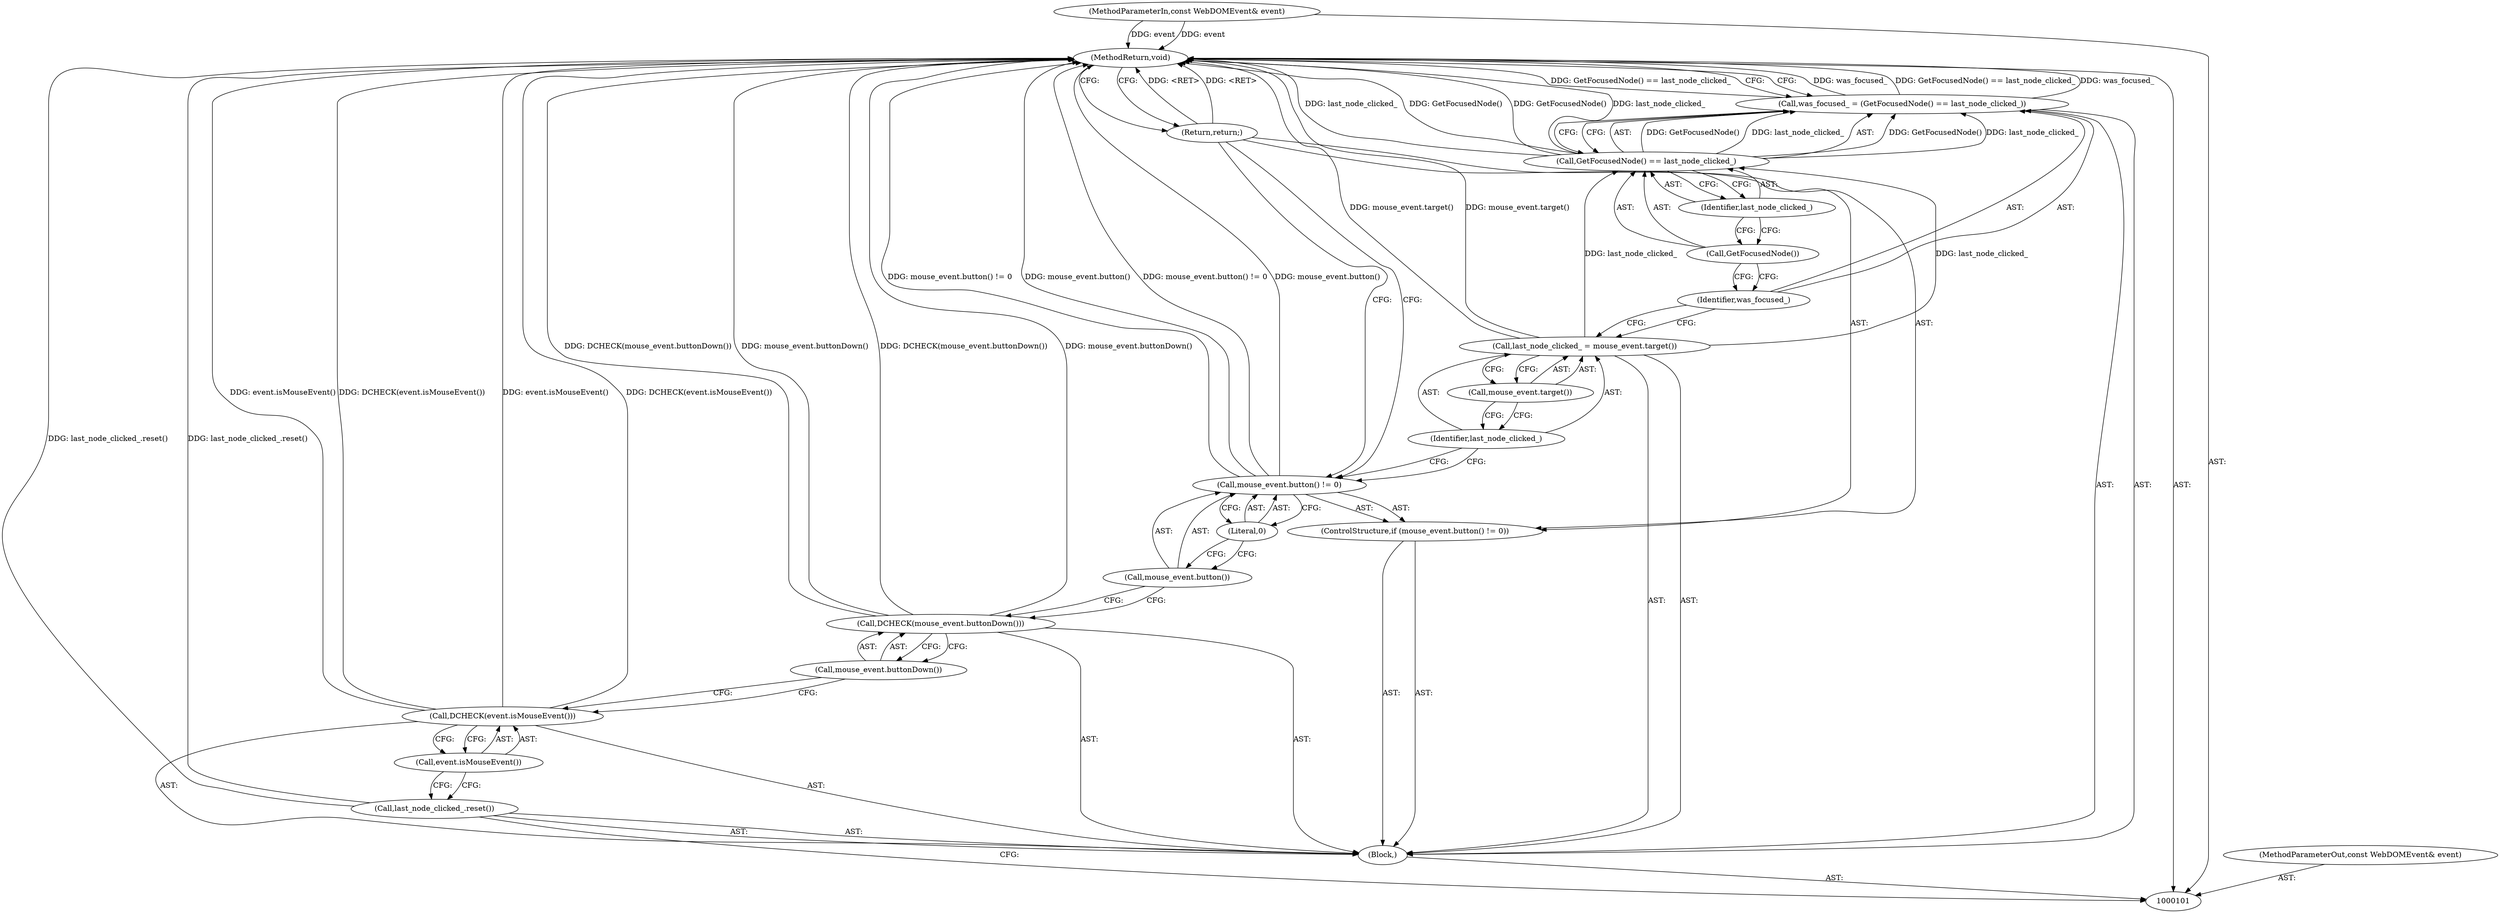 digraph "1_Chrome_1a5af201a654bf80ce1bd6721b31a97311ae67a6" {
"1000122" [label="(MethodReturn,void)"];
"1000102" [label="(MethodParameterIn,const WebDOMEvent& event)"];
"1000165" [label="(MethodParameterOut,const WebDOMEvent& event)"];
"1000103" [label="(Block,)"];
"1000114" [label="(Call,last_node_clicked_ = mouse_event.target())"];
"1000115" [label="(Identifier,last_node_clicked_)"];
"1000116" [label="(Call,mouse_event.target())"];
"1000119" [label="(Call,GetFocusedNode() == last_node_clicked_)"];
"1000120" [label="(Call,GetFocusedNode())"];
"1000117" [label="(Call,was_focused_ = (GetFocusedNode() == last_node_clicked_))"];
"1000118" [label="(Identifier,was_focused_)"];
"1000121" [label="(Identifier,last_node_clicked_)"];
"1000104" [label="(Call,last_node_clicked_.reset())"];
"1000105" [label="(Call,DCHECK(event.isMouseEvent()))"];
"1000106" [label="(Call,event.isMouseEvent())"];
"1000108" [label="(Call,mouse_event.buttonDown())"];
"1000107" [label="(Call,DCHECK(mouse_event.buttonDown()))"];
"1000109" [label="(ControlStructure,if (mouse_event.button() != 0))"];
"1000112" [label="(Literal,0)"];
"1000110" [label="(Call,mouse_event.button() != 0)"];
"1000111" [label="(Call,mouse_event.button())"];
"1000113" [label="(Return,return;)"];
"1000122" -> "1000101"  [label="AST: "];
"1000122" -> "1000113"  [label="CFG: "];
"1000122" -> "1000117"  [label="CFG: "];
"1000107" -> "1000122"  [label="DDG: mouse_event.buttonDown()"];
"1000107" -> "1000122"  [label="DDG: DCHECK(mouse_event.buttonDown())"];
"1000104" -> "1000122"  [label="DDG: last_node_clicked_.reset()"];
"1000105" -> "1000122"  [label="DDG: DCHECK(event.isMouseEvent())"];
"1000105" -> "1000122"  [label="DDG: event.isMouseEvent()"];
"1000119" -> "1000122"  [label="DDG: last_node_clicked_"];
"1000119" -> "1000122"  [label="DDG: GetFocusedNode()"];
"1000117" -> "1000122"  [label="DDG: was_focused_"];
"1000117" -> "1000122"  [label="DDG: GetFocusedNode() == last_node_clicked_"];
"1000102" -> "1000122"  [label="DDG: event"];
"1000110" -> "1000122"  [label="DDG: mouse_event.button() != 0"];
"1000110" -> "1000122"  [label="DDG: mouse_event.button()"];
"1000114" -> "1000122"  [label="DDG: mouse_event.target()"];
"1000113" -> "1000122"  [label="DDG: <RET>"];
"1000102" -> "1000101"  [label="AST: "];
"1000102" -> "1000122"  [label="DDG: event"];
"1000165" -> "1000101"  [label="AST: "];
"1000103" -> "1000101"  [label="AST: "];
"1000104" -> "1000103"  [label="AST: "];
"1000105" -> "1000103"  [label="AST: "];
"1000107" -> "1000103"  [label="AST: "];
"1000109" -> "1000103"  [label="AST: "];
"1000114" -> "1000103"  [label="AST: "];
"1000117" -> "1000103"  [label="AST: "];
"1000114" -> "1000103"  [label="AST: "];
"1000114" -> "1000116"  [label="CFG: "];
"1000115" -> "1000114"  [label="AST: "];
"1000116" -> "1000114"  [label="AST: "];
"1000118" -> "1000114"  [label="CFG: "];
"1000114" -> "1000122"  [label="DDG: mouse_event.target()"];
"1000114" -> "1000119"  [label="DDG: last_node_clicked_"];
"1000115" -> "1000114"  [label="AST: "];
"1000115" -> "1000110"  [label="CFG: "];
"1000116" -> "1000115"  [label="CFG: "];
"1000116" -> "1000114"  [label="AST: "];
"1000116" -> "1000115"  [label="CFG: "];
"1000114" -> "1000116"  [label="CFG: "];
"1000119" -> "1000117"  [label="AST: "];
"1000119" -> "1000121"  [label="CFG: "];
"1000120" -> "1000119"  [label="AST: "];
"1000121" -> "1000119"  [label="AST: "];
"1000117" -> "1000119"  [label="CFG: "];
"1000119" -> "1000122"  [label="DDG: last_node_clicked_"];
"1000119" -> "1000122"  [label="DDG: GetFocusedNode()"];
"1000119" -> "1000117"  [label="DDG: GetFocusedNode()"];
"1000119" -> "1000117"  [label="DDG: last_node_clicked_"];
"1000114" -> "1000119"  [label="DDG: last_node_clicked_"];
"1000120" -> "1000119"  [label="AST: "];
"1000120" -> "1000118"  [label="CFG: "];
"1000121" -> "1000120"  [label="CFG: "];
"1000117" -> "1000103"  [label="AST: "];
"1000117" -> "1000119"  [label="CFG: "];
"1000118" -> "1000117"  [label="AST: "];
"1000119" -> "1000117"  [label="AST: "];
"1000122" -> "1000117"  [label="CFG: "];
"1000117" -> "1000122"  [label="DDG: was_focused_"];
"1000117" -> "1000122"  [label="DDG: GetFocusedNode() == last_node_clicked_"];
"1000119" -> "1000117"  [label="DDG: GetFocusedNode()"];
"1000119" -> "1000117"  [label="DDG: last_node_clicked_"];
"1000118" -> "1000117"  [label="AST: "];
"1000118" -> "1000114"  [label="CFG: "];
"1000120" -> "1000118"  [label="CFG: "];
"1000121" -> "1000119"  [label="AST: "];
"1000121" -> "1000120"  [label="CFG: "];
"1000119" -> "1000121"  [label="CFG: "];
"1000104" -> "1000103"  [label="AST: "];
"1000104" -> "1000101"  [label="CFG: "];
"1000106" -> "1000104"  [label="CFG: "];
"1000104" -> "1000122"  [label="DDG: last_node_clicked_.reset()"];
"1000105" -> "1000103"  [label="AST: "];
"1000105" -> "1000106"  [label="CFG: "];
"1000106" -> "1000105"  [label="AST: "];
"1000108" -> "1000105"  [label="CFG: "];
"1000105" -> "1000122"  [label="DDG: DCHECK(event.isMouseEvent())"];
"1000105" -> "1000122"  [label="DDG: event.isMouseEvent()"];
"1000106" -> "1000105"  [label="AST: "];
"1000106" -> "1000104"  [label="CFG: "];
"1000105" -> "1000106"  [label="CFG: "];
"1000108" -> "1000107"  [label="AST: "];
"1000108" -> "1000105"  [label="CFG: "];
"1000107" -> "1000108"  [label="CFG: "];
"1000107" -> "1000103"  [label="AST: "];
"1000107" -> "1000108"  [label="CFG: "];
"1000108" -> "1000107"  [label="AST: "];
"1000111" -> "1000107"  [label="CFG: "];
"1000107" -> "1000122"  [label="DDG: mouse_event.buttonDown()"];
"1000107" -> "1000122"  [label="DDG: DCHECK(mouse_event.buttonDown())"];
"1000109" -> "1000103"  [label="AST: "];
"1000110" -> "1000109"  [label="AST: "];
"1000113" -> "1000109"  [label="AST: "];
"1000112" -> "1000110"  [label="AST: "];
"1000112" -> "1000111"  [label="CFG: "];
"1000110" -> "1000112"  [label="CFG: "];
"1000110" -> "1000109"  [label="AST: "];
"1000110" -> "1000112"  [label="CFG: "];
"1000111" -> "1000110"  [label="AST: "];
"1000112" -> "1000110"  [label="AST: "];
"1000113" -> "1000110"  [label="CFG: "];
"1000115" -> "1000110"  [label="CFG: "];
"1000110" -> "1000122"  [label="DDG: mouse_event.button() != 0"];
"1000110" -> "1000122"  [label="DDG: mouse_event.button()"];
"1000111" -> "1000110"  [label="AST: "];
"1000111" -> "1000107"  [label="CFG: "];
"1000112" -> "1000111"  [label="CFG: "];
"1000113" -> "1000109"  [label="AST: "];
"1000113" -> "1000110"  [label="CFG: "];
"1000122" -> "1000113"  [label="CFG: "];
"1000113" -> "1000122"  [label="DDG: <RET>"];
}
